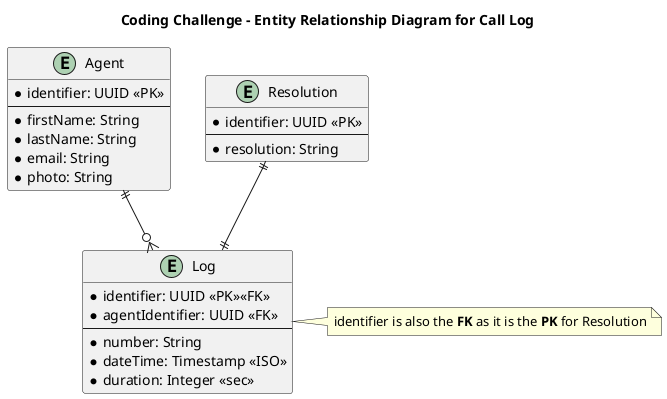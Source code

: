 @startuml
title  Coding Challenge - <b>Entity Relationship Diagram</b> for Call Log

entity Log{
    * identifier: UUID <<PK>><<FK>>
    * agentIdentifier: UUID <<FK>>
    --
    ' Log Attributes
    * number: String
    * dateTime: Timestamp <<ISO>>
    * duration: Integer <<sec>>
}
note right of Log: identifier is also the <b>FK</b> as it is the <b>PK</b> for Resolution

entity Agent{
    * identifier: UUID <<PK>>
    --
    ' Agent attributes
    * firstName: String
    * lastName: String
    * email: String
    * photo: String
}

entity Resolution{
    * identifier: UUID <<PK>>
    --
    ' Resolution Attributes
    * resolution: String
}

' one Agent can be mapped to zero or many Log
' one Log can be mapped to zero one Agent
Agent ||--o{ Log

' one Resolution can be mapped to one Log
' one Log can be mapped to one Resolution
Resolution ||--|| Log

@enduml